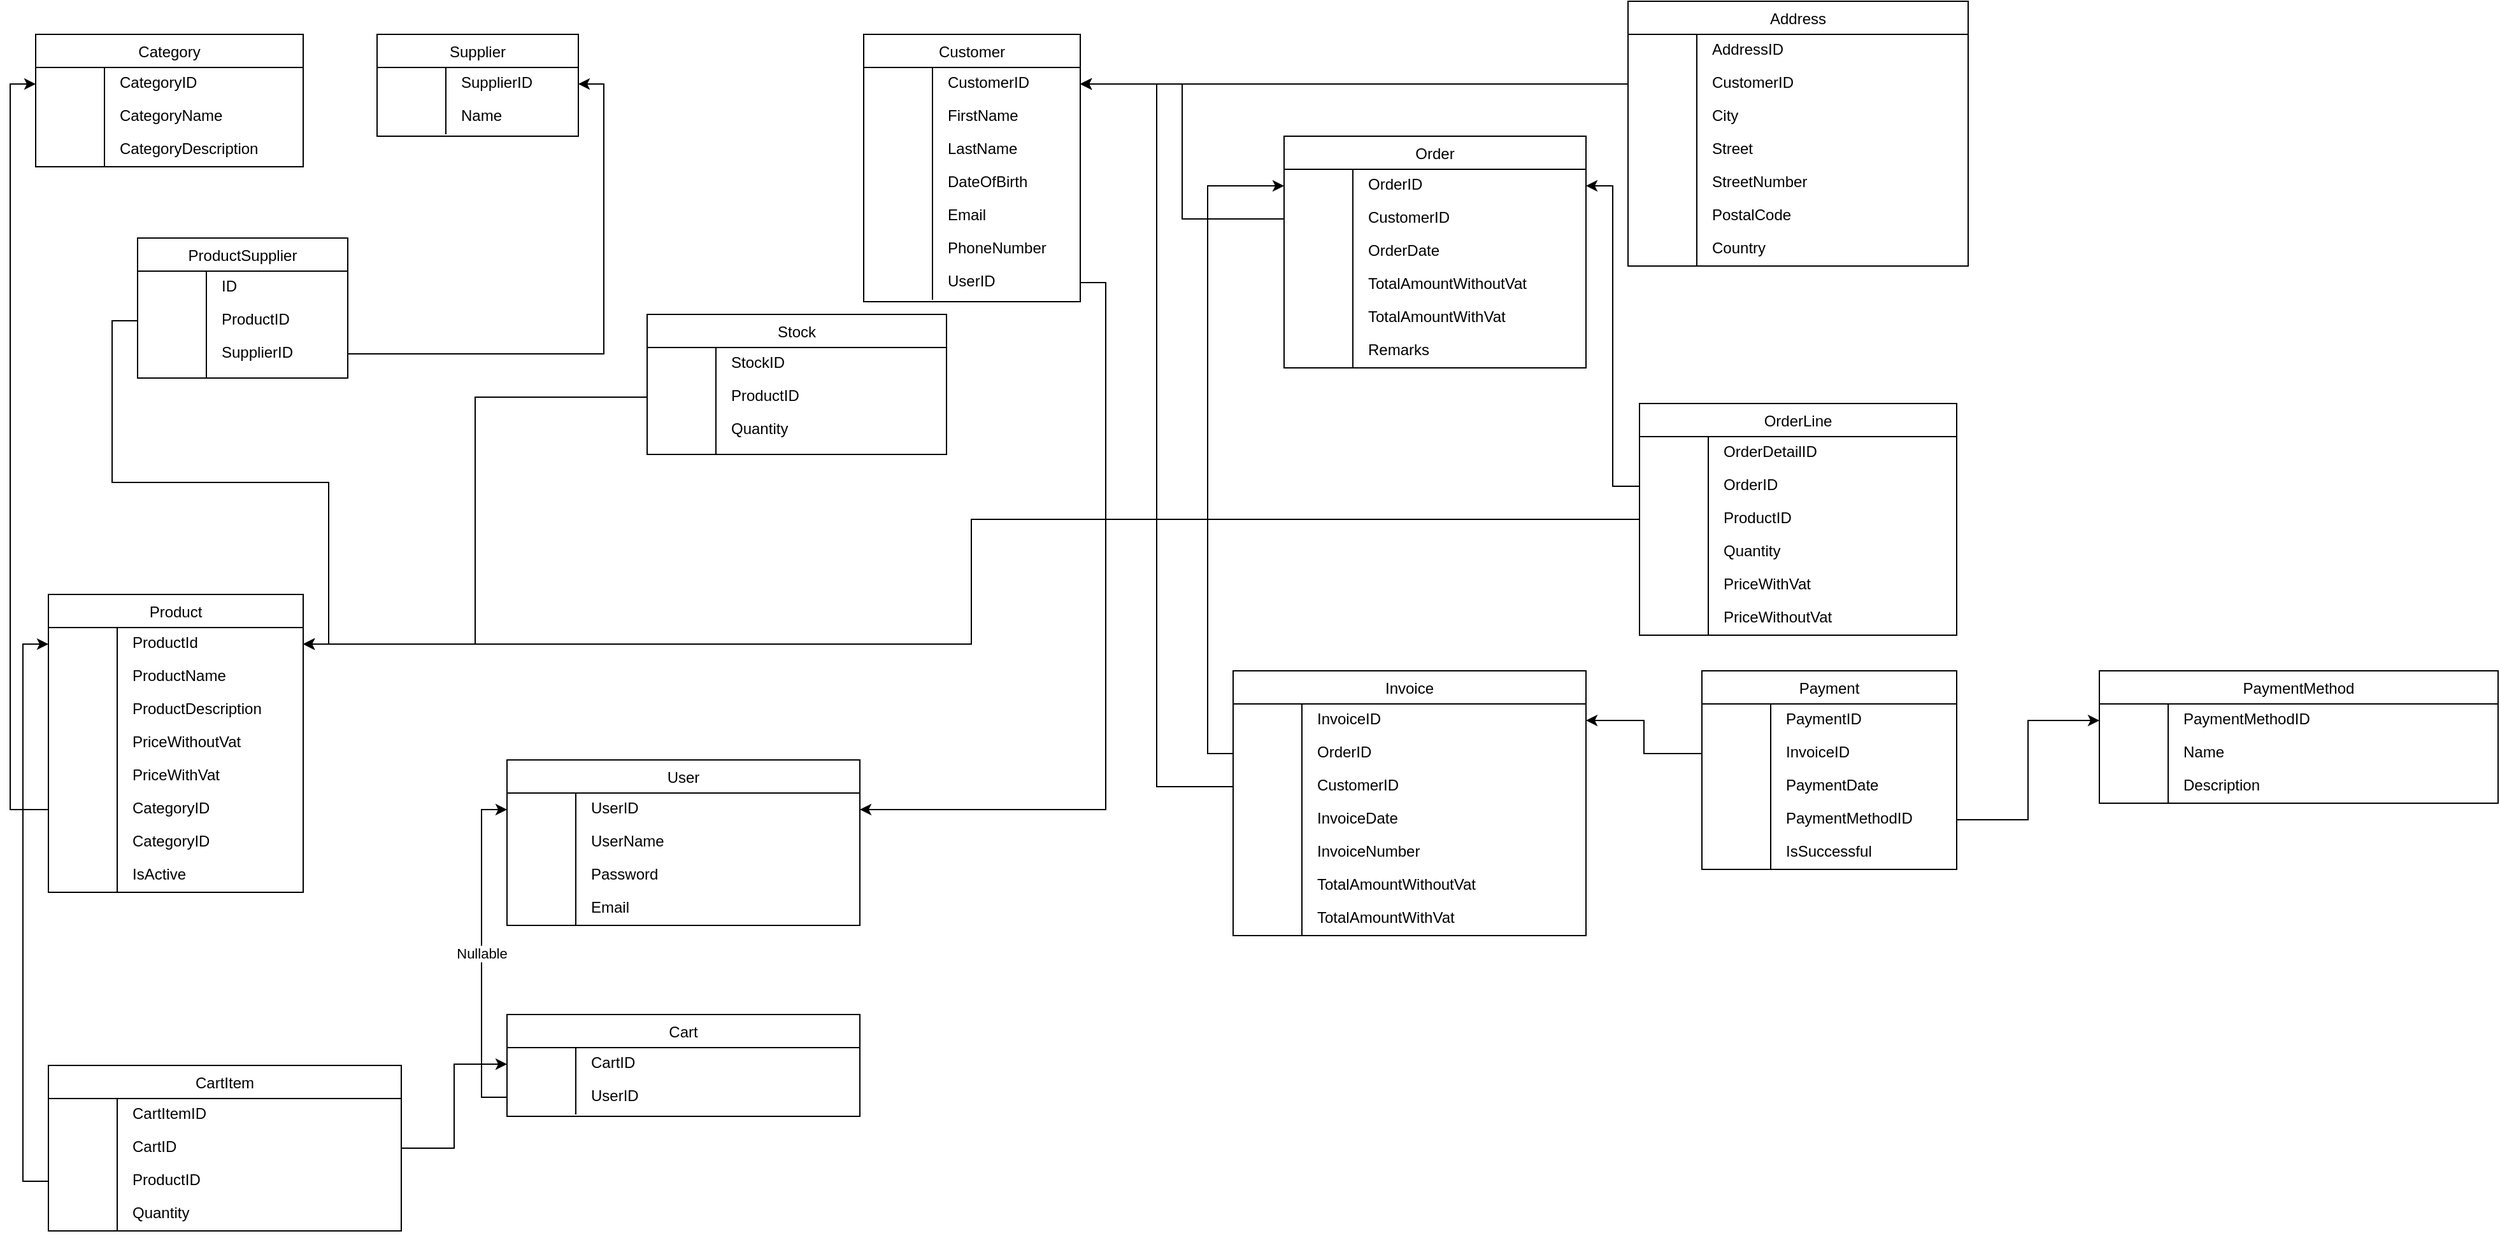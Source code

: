 <mxfile version="24.5.3" type="device">
  <diagram name="Page-1" id="HjYdTfXeriffrB3kcT8X">
    <mxGraphModel dx="1036" dy="606" grid="1" gridSize="10" guides="1" tooltips="1" connect="1" arrows="1" fold="1" page="1" pageScale="1" pageWidth="850" pageHeight="1100" math="0" shadow="0">
      <root>
        <mxCell id="0" />
        <mxCell id="1" parent="0" />
        <mxCell id="gQPZfDrJoblKzw3pPwAj-1" value="Category" style="swimlane;fontStyle=0;childLayout=stackLayout;horizontal=1;startSize=26;fillColor=default;horizontalStack=0;resizeParent=1;resizeLast=0;collapsible=1;marginBottom=0;swimlaneFillColor=default;align=center;" parent="1" vertex="1">
          <mxGeometry x="40" y="40" width="210" height="104" as="geometry" />
        </mxCell>
        <mxCell id="gQPZfDrJoblKzw3pPwAj-2" value="CategoryID" style="shape=partialRectangle;top=0;left=0;right=0;bottom=0;align=left;verticalAlign=top;spacingTop=-2;fillColor=none;spacingLeft=64;spacingRight=4;overflow=hidden;rotatable=0;points=[[0,0.5],[1,0.5]];portConstraint=eastwest;dropTarget=0;" parent="gQPZfDrJoblKzw3pPwAj-1" vertex="1">
          <mxGeometry y="26" width="210" height="26" as="geometry" />
        </mxCell>
        <mxCell id="gQPZfDrJoblKzw3pPwAj-3" value="" style="shape=partialRectangle;top=0;left=0;bottom=0;fillColor=none;align=left;verticalAlign=middle;spacingLeft=4;spacingRight=4;overflow=hidden;rotatable=180;points=[];portConstraint=eastwest;part=1;" parent="gQPZfDrJoblKzw3pPwAj-2" vertex="1" connectable="0">
          <mxGeometry width="54" height="26" as="geometry" />
        </mxCell>
        <mxCell id="gQPZfDrJoblKzw3pPwAj-4" value="CategoryName" style="shape=partialRectangle;top=0;left=0;right=0;bottom=0;align=left;verticalAlign=top;spacingTop=-2;fillColor=none;spacingLeft=64;spacingRight=4;overflow=hidden;rotatable=0;points=[[0,0.5],[1,0.5]];portConstraint=eastwest;dropTarget=0;" parent="gQPZfDrJoblKzw3pPwAj-1" vertex="1">
          <mxGeometry y="52" width="210" height="26" as="geometry" />
        </mxCell>
        <mxCell id="gQPZfDrJoblKzw3pPwAj-5" value="" style="shape=partialRectangle;top=0;left=0;bottom=0;fillColor=none;align=left;verticalAlign=middle;spacingLeft=4;spacingRight=4;overflow=hidden;rotatable=180;points=[];portConstraint=eastwest;part=1;" parent="gQPZfDrJoblKzw3pPwAj-4" vertex="1" connectable="0">
          <mxGeometry width="54" height="26" as="geometry" />
        </mxCell>
        <mxCell id="gQPZfDrJoblKzw3pPwAj-6" value="CategoryDescription" style="shape=partialRectangle;top=0;left=0;right=0;bottom=0;align=left;verticalAlign=top;spacingTop=-2;fillColor=none;spacingLeft=64;spacingRight=4;overflow=hidden;rotatable=0;points=[[0,0.5],[1,0.5]];portConstraint=eastwest;dropTarget=0;" parent="gQPZfDrJoblKzw3pPwAj-1" vertex="1">
          <mxGeometry y="78" width="210" height="26" as="geometry" />
        </mxCell>
        <mxCell id="gQPZfDrJoblKzw3pPwAj-7" value="" style="shape=partialRectangle;top=0;left=0;bottom=0;fillColor=none;align=left;verticalAlign=middle;spacingLeft=4;spacingRight=4;overflow=hidden;rotatable=180;points=[];portConstraint=eastwest;part=1;" parent="gQPZfDrJoblKzw3pPwAj-6" vertex="1" connectable="0">
          <mxGeometry width="54" height="26" as="geometry" />
        </mxCell>
        <mxCell id="gQPZfDrJoblKzw3pPwAj-10" value="Product" style="swimlane;fontStyle=0;childLayout=stackLayout;horizontal=1;startSize=26;fillColor=default;horizontalStack=0;resizeParent=1;resizeLast=0;collapsible=1;marginBottom=0;swimlaneFillColor=default;align=center;" parent="1" vertex="1">
          <mxGeometry x="50" y="480" width="200" height="234" as="geometry" />
        </mxCell>
        <mxCell id="gQPZfDrJoblKzw3pPwAj-11" value="ProductId" style="shape=partialRectangle;top=0;left=0;right=0;bottom=0;align=left;verticalAlign=top;spacingTop=-2;fillColor=none;spacingLeft=64;spacingRight=4;overflow=hidden;rotatable=0;points=[[0,0.5],[1,0.5]];portConstraint=eastwest;dropTarget=0;" parent="gQPZfDrJoblKzw3pPwAj-10" vertex="1">
          <mxGeometry y="26" width="200" height="26" as="geometry" />
        </mxCell>
        <mxCell id="gQPZfDrJoblKzw3pPwAj-12" value="" style="shape=partialRectangle;top=0;left=0;bottom=0;fillColor=none;align=left;verticalAlign=middle;spacingLeft=4;spacingRight=4;overflow=hidden;rotatable=180;points=[];portConstraint=eastwest;part=1;" parent="gQPZfDrJoblKzw3pPwAj-11" vertex="1" connectable="0">
          <mxGeometry width="54" height="26" as="geometry" />
        </mxCell>
        <mxCell id="gQPZfDrJoblKzw3pPwAj-13" value="ProductName" style="shape=partialRectangle;top=0;left=0;right=0;bottom=0;align=left;verticalAlign=top;spacingTop=-2;fillColor=none;spacingLeft=64;spacingRight=4;overflow=hidden;rotatable=0;points=[[0,0.5],[1,0.5]];portConstraint=eastwest;dropTarget=0;" parent="gQPZfDrJoblKzw3pPwAj-10" vertex="1">
          <mxGeometry y="52" width="200" height="26" as="geometry" />
        </mxCell>
        <mxCell id="gQPZfDrJoblKzw3pPwAj-14" value="" style="shape=partialRectangle;top=0;left=0;bottom=0;fillColor=none;align=left;verticalAlign=middle;spacingLeft=4;spacingRight=4;overflow=hidden;rotatable=180;points=[];portConstraint=eastwest;part=1;" parent="gQPZfDrJoblKzw3pPwAj-13" vertex="1" connectable="0">
          <mxGeometry width="54" height="26" as="geometry" />
        </mxCell>
        <mxCell id="gQPZfDrJoblKzw3pPwAj-15" value="ProductDescription" style="shape=partialRectangle;top=0;left=0;right=0;bottom=0;align=left;verticalAlign=top;spacingTop=-2;fillColor=none;spacingLeft=64;spacingRight=4;overflow=hidden;rotatable=0;points=[[0,0.5],[1,0.5]];portConstraint=eastwest;dropTarget=0;" parent="gQPZfDrJoblKzw3pPwAj-10" vertex="1">
          <mxGeometry y="78" width="200" height="26" as="geometry" />
        </mxCell>
        <mxCell id="gQPZfDrJoblKzw3pPwAj-16" value="" style="shape=partialRectangle;top=0;left=0;bottom=0;fillColor=none;align=left;verticalAlign=middle;spacingLeft=4;spacingRight=4;overflow=hidden;rotatable=180;points=[];portConstraint=eastwest;part=1;" parent="gQPZfDrJoblKzw3pPwAj-15" vertex="1" connectable="0">
          <mxGeometry width="54" height="26" as="geometry" />
        </mxCell>
        <mxCell id="gQPZfDrJoblKzw3pPwAj-17" value="PriceWithoutVat" style="shape=partialRectangle;top=0;left=0;right=0;bottom=0;align=left;verticalAlign=top;spacingTop=-2;fillColor=none;spacingLeft=64;spacingRight=4;overflow=hidden;rotatable=0;points=[[0,0.5],[1,0.5]];portConstraint=eastwest;dropTarget=0;" parent="gQPZfDrJoblKzw3pPwAj-10" vertex="1">
          <mxGeometry y="104" width="200" height="26" as="geometry" />
        </mxCell>
        <mxCell id="gQPZfDrJoblKzw3pPwAj-18" value="" style="shape=partialRectangle;top=0;left=0;bottom=0;fillColor=none;align=left;verticalAlign=middle;spacingLeft=4;spacingRight=4;overflow=hidden;rotatable=180;points=[];portConstraint=eastwest;part=1;" parent="gQPZfDrJoblKzw3pPwAj-17" vertex="1" connectable="0">
          <mxGeometry width="54" height="26" as="geometry" />
        </mxCell>
        <mxCell id="gQPZfDrJoblKzw3pPwAj-19" value="PriceWithVat" style="shape=partialRectangle;top=0;left=0;right=0;bottom=0;align=left;verticalAlign=top;spacingTop=-2;fillColor=none;spacingLeft=64;spacingRight=4;overflow=hidden;rotatable=0;points=[[0,0.5],[1,0.5]];portConstraint=eastwest;dropTarget=0;" parent="gQPZfDrJoblKzw3pPwAj-10" vertex="1">
          <mxGeometry y="130" width="200" height="26" as="geometry" />
        </mxCell>
        <mxCell id="gQPZfDrJoblKzw3pPwAj-20" value="" style="shape=partialRectangle;top=0;left=0;bottom=0;fillColor=none;align=left;verticalAlign=middle;spacingLeft=4;spacingRight=4;overflow=hidden;rotatable=180;points=[];portConstraint=eastwest;part=1;" parent="gQPZfDrJoblKzw3pPwAj-19" vertex="1" connectable="0">
          <mxGeometry width="54" height="26" as="geometry" />
        </mxCell>
        <mxCell id="gQPZfDrJoblKzw3pPwAj-141" value="CategoryID" style="shape=partialRectangle;top=0;left=0;right=0;bottom=0;align=left;verticalAlign=top;spacingTop=-2;fillColor=none;spacingLeft=64;spacingRight=4;overflow=hidden;rotatable=0;points=[[0,0.5],[1,0.5]];portConstraint=eastwest;dropTarget=0;" parent="gQPZfDrJoblKzw3pPwAj-10" vertex="1">
          <mxGeometry y="156" width="200" height="26" as="geometry" />
        </mxCell>
        <mxCell id="gQPZfDrJoblKzw3pPwAj-142" value="" style="shape=partialRectangle;top=0;left=0;bottom=0;fillColor=none;align=left;verticalAlign=middle;spacingLeft=4;spacingRight=4;overflow=hidden;rotatable=180;points=[];portConstraint=eastwest;part=1;" parent="gQPZfDrJoblKzw3pPwAj-141" vertex="1" connectable="0">
          <mxGeometry width="54" height="26" as="geometry" />
        </mxCell>
        <mxCell id="gQPZfDrJoblKzw3pPwAj-21" value="CategoryID" style="shape=partialRectangle;top=0;left=0;right=0;bottom=0;align=left;verticalAlign=top;spacingTop=-2;fillColor=none;spacingLeft=64;spacingRight=4;overflow=hidden;rotatable=0;points=[[0,0.5],[1,0.5]];portConstraint=eastwest;dropTarget=0;" parent="gQPZfDrJoblKzw3pPwAj-10" vertex="1">
          <mxGeometry y="182" width="200" height="26" as="geometry" />
        </mxCell>
        <mxCell id="gQPZfDrJoblKzw3pPwAj-22" value="" style="shape=partialRectangle;top=0;left=0;bottom=0;fillColor=none;align=left;verticalAlign=middle;spacingLeft=4;spacingRight=4;overflow=hidden;rotatable=180;points=[];portConstraint=eastwest;part=1;" parent="gQPZfDrJoblKzw3pPwAj-21" vertex="1" connectable="0">
          <mxGeometry width="54" height="26" as="geometry" />
        </mxCell>
        <mxCell id="gQPZfDrJoblKzw3pPwAj-23" value="IsActive" style="shape=partialRectangle;top=0;left=0;right=0;bottom=0;align=left;verticalAlign=top;spacingTop=-2;fillColor=none;spacingLeft=64;spacingRight=4;overflow=hidden;rotatable=0;points=[[0,0.5],[1,0.5]];portConstraint=eastwest;dropTarget=0;" parent="gQPZfDrJoblKzw3pPwAj-10" vertex="1">
          <mxGeometry y="208" width="200" height="26" as="geometry" />
        </mxCell>
        <mxCell id="gQPZfDrJoblKzw3pPwAj-24" value="" style="shape=partialRectangle;top=0;left=0;bottom=0;fillColor=none;align=left;verticalAlign=middle;spacingLeft=4;spacingRight=4;overflow=hidden;rotatable=180;points=[];portConstraint=eastwest;part=1;" parent="gQPZfDrJoblKzw3pPwAj-23" vertex="1" connectable="0">
          <mxGeometry width="54" height="26" as="geometry" />
        </mxCell>
        <mxCell id="gQPZfDrJoblKzw3pPwAj-25" value="Stock" style="swimlane;fontStyle=0;childLayout=stackLayout;horizontal=1;startSize=26;fillColor=default;horizontalStack=0;resizeParent=1;resizeLast=0;collapsible=1;marginBottom=0;swimlaneFillColor=default;align=center;" parent="1" vertex="1">
          <mxGeometry x="520" y="260" width="235" height="110" as="geometry" />
        </mxCell>
        <mxCell id="gQPZfDrJoblKzw3pPwAj-26" value="StockID" style="shape=partialRectangle;top=0;left=0;right=0;bottom=0;align=left;verticalAlign=top;spacingTop=-2;fillColor=none;spacingLeft=64;spacingRight=4;overflow=hidden;rotatable=0;points=[[0,0.5],[1,0.5]];portConstraint=eastwest;dropTarget=0;" parent="gQPZfDrJoblKzw3pPwAj-25" vertex="1">
          <mxGeometry y="26" width="235" height="26" as="geometry" />
        </mxCell>
        <mxCell id="gQPZfDrJoblKzw3pPwAj-27" value="" style="shape=partialRectangle;top=0;left=0;bottom=0;fillColor=none;align=left;verticalAlign=middle;spacingLeft=4;spacingRight=4;overflow=hidden;rotatable=180;points=[];portConstraint=eastwest;part=1;" parent="gQPZfDrJoblKzw3pPwAj-26" vertex="1" connectable="0">
          <mxGeometry width="54" height="26" as="geometry" />
        </mxCell>
        <mxCell id="gQPZfDrJoblKzw3pPwAj-28" value="ProductID" style="shape=partialRectangle;top=0;left=0;right=0;bottom=0;align=left;verticalAlign=top;spacingTop=-2;fillColor=none;spacingLeft=64;spacingRight=4;overflow=hidden;rotatable=0;points=[[0,0.5],[1,0.5]];portConstraint=eastwest;dropTarget=0;" parent="gQPZfDrJoblKzw3pPwAj-25" vertex="1">
          <mxGeometry y="52" width="235" height="26" as="geometry" />
        </mxCell>
        <mxCell id="gQPZfDrJoblKzw3pPwAj-29" value="" style="shape=partialRectangle;top=0;left=0;bottom=0;fillColor=none;align=left;verticalAlign=middle;spacingLeft=4;spacingRight=4;overflow=hidden;rotatable=180;points=[];portConstraint=eastwest;part=1;" parent="gQPZfDrJoblKzw3pPwAj-28" vertex="1" connectable="0">
          <mxGeometry width="54" height="26" as="geometry" />
        </mxCell>
        <mxCell id="gQPZfDrJoblKzw3pPwAj-30" value="Quantity" style="shape=partialRectangle;top=0;left=0;right=0;bottom=0;align=left;verticalAlign=top;spacingTop=-2;fillColor=none;spacingLeft=64;spacingRight=4;overflow=hidden;rotatable=0;points=[[0,0.5],[1,0.5]];portConstraint=eastwest;dropTarget=0;" parent="gQPZfDrJoblKzw3pPwAj-25" vertex="1">
          <mxGeometry y="78" width="235" height="26" as="geometry" />
        </mxCell>
        <mxCell id="gQPZfDrJoblKzw3pPwAj-31" value="" style="shape=partialRectangle;top=0;left=0;bottom=0;fillColor=none;align=left;verticalAlign=middle;spacingLeft=4;spacingRight=4;overflow=hidden;rotatable=180;points=[];portConstraint=eastwest;part=1;" parent="gQPZfDrJoblKzw3pPwAj-30" vertex="1" connectable="0">
          <mxGeometry width="54" height="26" as="geometry" />
        </mxCell>
        <mxCell id="gQPZfDrJoblKzw3pPwAj-32" value="" style="shape=partialRectangle;top=0;left=0;right=0;bottom=0;align=left;verticalAlign=top;spacingTop=-2;fillColor=none;spacingLeft=64;spacingRight=4;overflow=hidden;rotatable=0;points=[[0,0.5],[1,0.5]];portConstraint=eastwest;dropTarget=0;" parent="gQPZfDrJoblKzw3pPwAj-25" vertex="1">
          <mxGeometry y="104" width="235" height="6" as="geometry" />
        </mxCell>
        <mxCell id="gQPZfDrJoblKzw3pPwAj-33" value="" style="shape=partialRectangle;top=0;left=0;bottom=0;fillColor=none;align=left;verticalAlign=middle;spacingLeft=4;spacingRight=4;overflow=hidden;rotatable=180;points=[];portConstraint=eastwest;part=1;" parent="gQPZfDrJoblKzw3pPwAj-32" vertex="1" connectable="0">
          <mxGeometry width="54" height="6" as="geometry" />
        </mxCell>
        <mxCell id="gQPZfDrJoblKzw3pPwAj-34" value="Supplier" style="swimlane;fontStyle=0;childLayout=stackLayout;horizontal=1;startSize=26;fillColor=default;horizontalStack=0;resizeParent=1;resizeLast=0;collapsible=1;marginBottom=0;swimlaneFillColor=default;align=center;" parent="1" vertex="1">
          <mxGeometry x="308" y="40" width="158" height="80" as="geometry" />
        </mxCell>
        <mxCell id="gQPZfDrJoblKzw3pPwAj-35" value="SupplierID" style="shape=partialRectangle;top=0;left=0;right=0;bottom=0;align=left;verticalAlign=top;spacingTop=-2;fillColor=none;spacingLeft=64;spacingRight=4;overflow=hidden;rotatable=0;points=[[0,0.5],[1,0.5]];portConstraint=eastwest;dropTarget=0;" parent="gQPZfDrJoblKzw3pPwAj-34" vertex="1">
          <mxGeometry y="26" width="158" height="26" as="geometry" />
        </mxCell>
        <mxCell id="gQPZfDrJoblKzw3pPwAj-36" value="" style="shape=partialRectangle;top=0;left=0;bottom=0;fillColor=none;align=left;verticalAlign=middle;spacingLeft=4;spacingRight=4;overflow=hidden;rotatable=180;points=[];portConstraint=eastwest;part=1;" parent="gQPZfDrJoblKzw3pPwAj-35" vertex="1" connectable="0">
          <mxGeometry width="54" height="26" as="geometry" />
        </mxCell>
        <mxCell id="gQPZfDrJoblKzw3pPwAj-37" value="Name" style="shape=partialRectangle;top=0;left=0;right=0;bottom=0;align=left;verticalAlign=top;spacingTop=-2;fillColor=none;spacingLeft=64;spacingRight=4;overflow=hidden;rotatable=0;points=[[0,0.5],[1,0.5]];portConstraint=eastwest;dropTarget=0;" parent="gQPZfDrJoblKzw3pPwAj-34" vertex="1">
          <mxGeometry y="52" width="158" height="26" as="geometry" />
        </mxCell>
        <mxCell id="gQPZfDrJoblKzw3pPwAj-38" value="" style="shape=partialRectangle;top=0;left=0;bottom=0;fillColor=none;align=left;verticalAlign=middle;spacingLeft=4;spacingRight=4;overflow=hidden;rotatable=180;points=[];portConstraint=eastwest;part=1;" parent="gQPZfDrJoblKzw3pPwAj-37" vertex="1" connectable="0">
          <mxGeometry width="54" height="26" as="geometry" />
        </mxCell>
        <mxCell id="gQPZfDrJoblKzw3pPwAj-41" value="ProductSupplier" style="swimlane;fontStyle=0;childLayout=stackLayout;horizontal=1;startSize=26;fillColor=default;horizontalStack=0;resizeParent=1;resizeLast=0;collapsible=1;marginBottom=0;swimlaneFillColor=default;align=center;" parent="1" vertex="1">
          <mxGeometry x="120" y="200" width="165" height="110" as="geometry" />
        </mxCell>
        <mxCell id="gQPZfDrJoblKzw3pPwAj-42" value="ID" style="shape=partialRectangle;top=0;left=0;right=0;bottom=0;align=left;verticalAlign=top;spacingTop=-2;fillColor=none;spacingLeft=64;spacingRight=4;overflow=hidden;rotatable=0;points=[[0,0.5],[1,0.5]];portConstraint=eastwest;dropTarget=0;" parent="gQPZfDrJoblKzw3pPwAj-41" vertex="1">
          <mxGeometry y="26" width="165" height="26" as="geometry" />
        </mxCell>
        <mxCell id="gQPZfDrJoblKzw3pPwAj-43" value="" style="shape=partialRectangle;top=0;left=0;bottom=0;fillColor=none;align=left;verticalAlign=middle;spacingLeft=4;spacingRight=4;overflow=hidden;rotatable=180;points=[];portConstraint=eastwest;part=1;" parent="gQPZfDrJoblKzw3pPwAj-42" vertex="1" connectable="0">
          <mxGeometry width="54" height="26" as="geometry" />
        </mxCell>
        <mxCell id="gQPZfDrJoblKzw3pPwAj-44" value="ProductID" style="shape=partialRectangle;top=0;left=0;right=0;bottom=0;align=left;verticalAlign=top;spacingTop=-2;fillColor=none;spacingLeft=64;spacingRight=4;overflow=hidden;rotatable=0;points=[[0,0.5],[1,0.5]];portConstraint=eastwest;dropTarget=0;" parent="gQPZfDrJoblKzw3pPwAj-41" vertex="1">
          <mxGeometry y="52" width="165" height="26" as="geometry" />
        </mxCell>
        <mxCell id="gQPZfDrJoblKzw3pPwAj-45" value="" style="shape=partialRectangle;top=0;left=0;bottom=0;fillColor=none;align=left;verticalAlign=middle;spacingLeft=4;spacingRight=4;overflow=hidden;rotatable=180;points=[];portConstraint=eastwest;part=1;" parent="gQPZfDrJoblKzw3pPwAj-44" vertex="1" connectable="0">
          <mxGeometry width="54" height="26" as="geometry" />
        </mxCell>
        <mxCell id="gQPZfDrJoblKzw3pPwAj-46" value="SupplierID" style="shape=partialRectangle;top=0;left=0;right=0;bottom=0;align=left;verticalAlign=top;spacingTop=-2;fillColor=none;spacingLeft=64;spacingRight=4;overflow=hidden;rotatable=0;points=[[0,0.5],[1,0.5]];portConstraint=eastwest;dropTarget=0;" parent="gQPZfDrJoblKzw3pPwAj-41" vertex="1">
          <mxGeometry y="78" width="165" height="26" as="geometry" />
        </mxCell>
        <mxCell id="gQPZfDrJoblKzw3pPwAj-47" value="" style="shape=partialRectangle;top=0;left=0;bottom=0;fillColor=none;align=left;verticalAlign=middle;spacingLeft=4;spacingRight=4;overflow=hidden;rotatable=180;points=[];portConstraint=eastwest;part=1;" parent="gQPZfDrJoblKzw3pPwAj-46" vertex="1" connectable="0">
          <mxGeometry width="54" height="26" as="geometry" />
        </mxCell>
        <mxCell id="gQPZfDrJoblKzw3pPwAj-48" value="" style="shape=partialRectangle;top=0;left=0;right=0;bottom=0;align=left;verticalAlign=top;spacingTop=-2;fillColor=none;spacingLeft=64;spacingRight=4;overflow=hidden;rotatable=0;points=[[0,0.5],[1,0.5]];portConstraint=eastwest;dropTarget=0;" parent="gQPZfDrJoblKzw3pPwAj-41" vertex="1">
          <mxGeometry y="104" width="165" height="6" as="geometry" />
        </mxCell>
        <mxCell id="gQPZfDrJoblKzw3pPwAj-49" value="" style="shape=partialRectangle;top=0;left=0;bottom=0;fillColor=none;align=left;verticalAlign=middle;spacingLeft=4;spacingRight=4;overflow=hidden;rotatable=180;points=[];portConstraint=eastwest;part=1;" parent="gQPZfDrJoblKzw3pPwAj-48" vertex="1" connectable="0">
          <mxGeometry width="54" height="6" as="geometry" />
        </mxCell>
        <mxCell id="gQPZfDrJoblKzw3pPwAj-50" value="Customer" style="swimlane;fontStyle=0;childLayout=stackLayout;horizontal=1;startSize=26;fillColor=default;horizontalStack=0;resizeParent=1;resizeLast=0;collapsible=1;marginBottom=0;swimlaneFillColor=default;align=center;" parent="1" vertex="1">
          <mxGeometry x="690" y="40" width="170" height="210" as="geometry" />
        </mxCell>
        <mxCell id="gQPZfDrJoblKzw3pPwAj-51" value="CustomerID" style="shape=partialRectangle;top=0;left=0;right=0;bottom=0;align=left;verticalAlign=top;spacingTop=-2;fillColor=none;spacingLeft=64;spacingRight=4;overflow=hidden;rotatable=0;points=[[0,0.5],[1,0.5]];portConstraint=eastwest;dropTarget=0;" parent="gQPZfDrJoblKzw3pPwAj-50" vertex="1">
          <mxGeometry y="26" width="170" height="26" as="geometry" />
        </mxCell>
        <mxCell id="gQPZfDrJoblKzw3pPwAj-52" value="" style="shape=partialRectangle;top=0;left=0;bottom=0;fillColor=none;align=left;verticalAlign=middle;spacingLeft=4;spacingRight=4;overflow=hidden;rotatable=180;points=[];portConstraint=eastwest;part=1;" parent="gQPZfDrJoblKzw3pPwAj-51" vertex="1" connectable="0">
          <mxGeometry width="54" height="26" as="geometry" />
        </mxCell>
        <mxCell id="gQPZfDrJoblKzw3pPwAj-53" value="FirstName" style="shape=partialRectangle;top=0;left=0;right=0;bottom=0;align=left;verticalAlign=top;spacingTop=-2;fillColor=none;spacingLeft=64;spacingRight=4;overflow=hidden;rotatable=0;points=[[0,0.5],[1,0.5]];portConstraint=eastwest;dropTarget=0;" parent="gQPZfDrJoblKzw3pPwAj-50" vertex="1">
          <mxGeometry y="52" width="170" height="26" as="geometry" />
        </mxCell>
        <mxCell id="gQPZfDrJoblKzw3pPwAj-54" value="" style="shape=partialRectangle;top=0;left=0;bottom=0;fillColor=none;align=left;verticalAlign=middle;spacingLeft=4;spacingRight=4;overflow=hidden;rotatable=180;points=[];portConstraint=eastwest;part=1;" parent="gQPZfDrJoblKzw3pPwAj-53" vertex="1" connectable="0">
          <mxGeometry width="54" height="26" as="geometry" />
        </mxCell>
        <mxCell id="gQPZfDrJoblKzw3pPwAj-55" value="LastName" style="shape=partialRectangle;top=0;left=0;right=0;bottom=0;align=left;verticalAlign=top;spacingTop=-2;fillColor=none;spacingLeft=64;spacingRight=4;overflow=hidden;rotatable=0;points=[[0,0.5],[1,0.5]];portConstraint=eastwest;dropTarget=0;" parent="gQPZfDrJoblKzw3pPwAj-50" vertex="1">
          <mxGeometry y="78" width="170" height="26" as="geometry" />
        </mxCell>
        <mxCell id="gQPZfDrJoblKzw3pPwAj-56" value="" style="shape=partialRectangle;top=0;left=0;bottom=0;fillColor=none;align=left;verticalAlign=middle;spacingLeft=4;spacingRight=4;overflow=hidden;rotatable=180;points=[];portConstraint=eastwest;part=1;" parent="gQPZfDrJoblKzw3pPwAj-55" vertex="1" connectable="0">
          <mxGeometry width="54" height="26" as="geometry" />
        </mxCell>
        <mxCell id="gQPZfDrJoblKzw3pPwAj-57" value="DateOfBirth" style="shape=partialRectangle;top=0;left=0;right=0;bottom=0;align=left;verticalAlign=top;spacingTop=-2;fillColor=none;spacingLeft=64;spacingRight=4;overflow=hidden;rotatable=0;points=[[0,0.5],[1,0.5]];portConstraint=eastwest;dropTarget=0;" parent="gQPZfDrJoblKzw3pPwAj-50" vertex="1">
          <mxGeometry y="104" width="170" height="26" as="geometry" />
        </mxCell>
        <mxCell id="gQPZfDrJoblKzw3pPwAj-58" value="" style="shape=partialRectangle;top=0;left=0;bottom=0;fillColor=none;align=left;verticalAlign=middle;spacingLeft=4;spacingRight=4;overflow=hidden;rotatable=180;points=[];portConstraint=eastwest;part=1;" parent="gQPZfDrJoblKzw3pPwAj-57" vertex="1" connectable="0">
          <mxGeometry width="54" height="26" as="geometry" />
        </mxCell>
        <mxCell id="gQPZfDrJoblKzw3pPwAj-59" value="Email" style="shape=partialRectangle;top=0;left=0;right=0;bottom=0;align=left;verticalAlign=top;spacingTop=-2;fillColor=none;spacingLeft=64;spacingRight=4;overflow=hidden;rotatable=0;points=[[0,0.5],[1,0.5]];portConstraint=eastwest;dropTarget=0;" parent="gQPZfDrJoblKzw3pPwAj-50" vertex="1">
          <mxGeometry y="130" width="170" height="26" as="geometry" />
        </mxCell>
        <mxCell id="gQPZfDrJoblKzw3pPwAj-60" value="" style="shape=partialRectangle;top=0;left=0;bottom=0;fillColor=none;align=left;verticalAlign=middle;spacingLeft=4;spacingRight=4;overflow=hidden;rotatable=180;points=[];portConstraint=eastwest;part=1;" parent="gQPZfDrJoblKzw3pPwAj-59" vertex="1" connectable="0">
          <mxGeometry width="54" height="26" as="geometry" />
        </mxCell>
        <mxCell id="gQPZfDrJoblKzw3pPwAj-61" value="PhoneNumber" style="shape=partialRectangle;top=0;left=0;right=0;bottom=0;align=left;verticalAlign=top;spacingTop=-2;fillColor=none;spacingLeft=64;spacingRight=4;overflow=hidden;rotatable=0;points=[[0,0.5],[1,0.5]];portConstraint=eastwest;dropTarget=0;" parent="gQPZfDrJoblKzw3pPwAj-50" vertex="1">
          <mxGeometry y="156" width="170" height="26" as="geometry" />
        </mxCell>
        <mxCell id="gQPZfDrJoblKzw3pPwAj-62" value="" style="shape=partialRectangle;top=0;left=0;bottom=0;fillColor=none;align=left;verticalAlign=middle;spacingLeft=4;spacingRight=4;overflow=hidden;rotatable=180;points=[];portConstraint=eastwest;part=1;" parent="gQPZfDrJoblKzw3pPwAj-61" vertex="1" connectable="0">
          <mxGeometry width="54" height="26" as="geometry" />
        </mxCell>
        <mxCell id="wJLkhzkCevjDV7bP5heJ-18" value="UserID" style="shape=partialRectangle;top=0;left=0;right=0;bottom=0;align=left;verticalAlign=top;spacingTop=-2;fillColor=none;spacingLeft=64;spacingRight=4;overflow=hidden;rotatable=0;points=[[0,0.5],[1,0.5]];portConstraint=eastwest;dropTarget=0;" vertex="1" parent="gQPZfDrJoblKzw3pPwAj-50">
          <mxGeometry y="182" width="170" height="26" as="geometry" />
        </mxCell>
        <mxCell id="wJLkhzkCevjDV7bP5heJ-19" value="" style="shape=partialRectangle;top=0;left=0;bottom=0;fillColor=none;align=left;verticalAlign=middle;spacingLeft=4;spacingRight=4;overflow=hidden;rotatable=180;points=[];portConstraint=eastwest;part=1;" vertex="1" connectable="0" parent="wJLkhzkCevjDV7bP5heJ-18">
          <mxGeometry width="54" height="26" as="geometry" />
        </mxCell>
        <mxCell id="gQPZfDrJoblKzw3pPwAj-63" value="Address" style="swimlane;fontStyle=0;childLayout=stackLayout;horizontal=1;startSize=26;fillColor=default;horizontalStack=0;resizeParent=1;resizeLast=0;collapsible=1;marginBottom=0;swimlaneFillColor=default;align=center;" parent="1" vertex="1">
          <mxGeometry x="1290" y="14" width="267" height="208" as="geometry" />
        </mxCell>
        <mxCell id="gQPZfDrJoblKzw3pPwAj-64" value="AddressID" style="shape=partialRectangle;top=0;left=0;right=0;bottom=0;align=left;verticalAlign=top;spacingTop=-2;fillColor=none;spacingLeft=64;spacingRight=4;overflow=hidden;rotatable=0;points=[[0,0.5],[1,0.5]];portConstraint=eastwest;dropTarget=0;" parent="gQPZfDrJoblKzw3pPwAj-63" vertex="1">
          <mxGeometry y="26" width="267" height="26" as="geometry" />
        </mxCell>
        <mxCell id="gQPZfDrJoblKzw3pPwAj-65" value="" style="shape=partialRectangle;top=0;left=0;bottom=0;fillColor=none;align=left;verticalAlign=middle;spacingLeft=4;spacingRight=4;overflow=hidden;rotatable=180;points=[];portConstraint=eastwest;part=1;" parent="gQPZfDrJoblKzw3pPwAj-64" vertex="1" connectable="0">
          <mxGeometry width="54" height="26" as="geometry" />
        </mxCell>
        <mxCell id="gQPZfDrJoblKzw3pPwAj-66" value="CustomerID" style="shape=partialRectangle;top=0;left=0;right=0;bottom=0;align=left;verticalAlign=top;spacingTop=-2;fillColor=none;spacingLeft=64;spacingRight=4;overflow=hidden;rotatable=0;points=[[0,0.5],[1,0.5]];portConstraint=eastwest;dropTarget=0;" parent="gQPZfDrJoblKzw3pPwAj-63" vertex="1">
          <mxGeometry y="52" width="267" height="26" as="geometry" />
        </mxCell>
        <mxCell id="gQPZfDrJoblKzw3pPwAj-67" value="" style="shape=partialRectangle;top=0;left=0;bottom=0;fillColor=none;align=left;verticalAlign=middle;spacingLeft=4;spacingRight=4;overflow=hidden;rotatable=180;points=[];portConstraint=eastwest;part=1;" parent="gQPZfDrJoblKzw3pPwAj-66" vertex="1" connectable="0">
          <mxGeometry width="54" height="26" as="geometry" />
        </mxCell>
        <mxCell id="gQPZfDrJoblKzw3pPwAj-68" value="City" style="shape=partialRectangle;top=0;left=0;right=0;bottom=0;align=left;verticalAlign=top;spacingTop=-2;fillColor=none;spacingLeft=64;spacingRight=4;overflow=hidden;rotatable=0;points=[[0,0.5],[1,0.5]];portConstraint=eastwest;dropTarget=0;" parent="gQPZfDrJoblKzw3pPwAj-63" vertex="1">
          <mxGeometry y="78" width="267" height="26" as="geometry" />
        </mxCell>
        <mxCell id="gQPZfDrJoblKzw3pPwAj-69" value="" style="shape=partialRectangle;top=0;left=0;bottom=0;fillColor=none;align=left;verticalAlign=middle;spacingLeft=4;spacingRight=4;overflow=hidden;rotatable=180;points=[];portConstraint=eastwest;part=1;" parent="gQPZfDrJoblKzw3pPwAj-68" vertex="1" connectable="0">
          <mxGeometry width="54" height="26" as="geometry" />
        </mxCell>
        <mxCell id="gQPZfDrJoblKzw3pPwAj-70" value="Street" style="shape=partialRectangle;top=0;left=0;right=0;bottom=0;align=left;verticalAlign=top;spacingTop=-2;fillColor=none;spacingLeft=64;spacingRight=4;overflow=hidden;rotatable=0;points=[[0,0.5],[1,0.5]];portConstraint=eastwest;dropTarget=0;" parent="gQPZfDrJoblKzw3pPwAj-63" vertex="1">
          <mxGeometry y="104" width="267" height="26" as="geometry" />
        </mxCell>
        <mxCell id="gQPZfDrJoblKzw3pPwAj-71" value="" style="shape=partialRectangle;top=0;left=0;bottom=0;fillColor=none;align=left;verticalAlign=middle;spacingLeft=4;spacingRight=4;overflow=hidden;rotatable=180;points=[];portConstraint=eastwest;part=1;" parent="gQPZfDrJoblKzw3pPwAj-70" vertex="1" connectable="0">
          <mxGeometry width="54" height="26" as="geometry" />
        </mxCell>
        <mxCell id="gQPZfDrJoblKzw3pPwAj-72" value="StreetNumber" style="shape=partialRectangle;top=0;left=0;right=0;bottom=0;align=left;verticalAlign=top;spacingTop=-2;fillColor=none;spacingLeft=64;spacingRight=4;overflow=hidden;rotatable=0;points=[[0,0.5],[1,0.5]];portConstraint=eastwest;dropTarget=0;" parent="gQPZfDrJoblKzw3pPwAj-63" vertex="1">
          <mxGeometry y="130" width="267" height="26" as="geometry" />
        </mxCell>
        <mxCell id="gQPZfDrJoblKzw3pPwAj-73" value="" style="shape=partialRectangle;top=0;left=0;bottom=0;fillColor=none;align=left;verticalAlign=middle;spacingLeft=4;spacingRight=4;overflow=hidden;rotatable=180;points=[];portConstraint=eastwest;part=1;" parent="gQPZfDrJoblKzw3pPwAj-72" vertex="1" connectable="0">
          <mxGeometry width="54" height="26" as="geometry" />
        </mxCell>
        <mxCell id="gQPZfDrJoblKzw3pPwAj-74" value="PostalCode" style="shape=partialRectangle;top=0;left=0;right=0;bottom=0;align=left;verticalAlign=top;spacingTop=-2;fillColor=none;spacingLeft=64;spacingRight=4;overflow=hidden;rotatable=0;points=[[0,0.5],[1,0.5]];portConstraint=eastwest;dropTarget=0;" parent="gQPZfDrJoblKzw3pPwAj-63" vertex="1">
          <mxGeometry y="156" width="267" height="26" as="geometry" />
        </mxCell>
        <mxCell id="gQPZfDrJoblKzw3pPwAj-75" value="" style="shape=partialRectangle;top=0;left=0;bottom=0;fillColor=none;align=left;verticalAlign=middle;spacingLeft=4;spacingRight=4;overflow=hidden;rotatable=180;points=[];portConstraint=eastwest;part=1;" parent="gQPZfDrJoblKzw3pPwAj-74" vertex="1" connectable="0">
          <mxGeometry width="54" height="26" as="geometry" />
        </mxCell>
        <mxCell id="gQPZfDrJoblKzw3pPwAj-76" value="Country" style="shape=partialRectangle;top=0;left=0;right=0;bottom=0;align=left;verticalAlign=top;spacingTop=-2;fillColor=none;spacingLeft=64;spacingRight=4;overflow=hidden;rotatable=0;points=[[0,0.5],[1,0.5]];portConstraint=eastwest;dropTarget=0;" parent="gQPZfDrJoblKzw3pPwAj-63" vertex="1">
          <mxGeometry y="182" width="267" height="26" as="geometry" />
        </mxCell>
        <mxCell id="gQPZfDrJoblKzw3pPwAj-77" value="" style="shape=partialRectangle;top=0;left=0;bottom=0;fillColor=none;align=left;verticalAlign=middle;spacingLeft=4;spacingRight=4;overflow=hidden;rotatable=180;points=[];portConstraint=eastwest;part=1;" parent="gQPZfDrJoblKzw3pPwAj-76" vertex="1" connectable="0">
          <mxGeometry width="54" height="26" as="geometry" />
        </mxCell>
        <mxCell id="gQPZfDrJoblKzw3pPwAj-78" value="Order" style="swimlane;fontStyle=0;childLayout=stackLayout;horizontal=1;startSize=26;fillColor=default;horizontalStack=0;resizeParent=1;resizeLast=0;collapsible=1;marginBottom=0;swimlaneFillColor=default;align=center;" parent="1" vertex="1">
          <mxGeometry x="1020" y="120" width="237" height="182" as="geometry" />
        </mxCell>
        <mxCell id="gQPZfDrJoblKzw3pPwAj-79" value="OrderID" style="shape=partialRectangle;top=0;left=0;right=0;bottom=0;align=left;verticalAlign=top;spacingTop=-2;fillColor=none;spacingLeft=64;spacingRight=4;overflow=hidden;rotatable=0;points=[[0,0.5],[1,0.5]];portConstraint=eastwest;dropTarget=0;" parent="gQPZfDrJoblKzw3pPwAj-78" vertex="1">
          <mxGeometry y="26" width="237" height="26" as="geometry" />
        </mxCell>
        <mxCell id="gQPZfDrJoblKzw3pPwAj-80" value="" style="shape=partialRectangle;top=0;left=0;bottom=0;fillColor=none;align=left;verticalAlign=middle;spacingLeft=4;spacingRight=4;overflow=hidden;rotatable=180;points=[];portConstraint=eastwest;part=1;" parent="gQPZfDrJoblKzw3pPwAj-79" vertex="1" connectable="0">
          <mxGeometry width="54" height="26" as="geometry" />
        </mxCell>
        <mxCell id="gQPZfDrJoblKzw3pPwAj-81" value="CustomerID" style="shape=partialRectangle;top=0;left=0;right=0;bottom=0;align=left;verticalAlign=top;spacingTop=-2;fillColor=none;spacingLeft=64;spacingRight=4;overflow=hidden;rotatable=0;points=[[0,0.5],[1,0.5]];portConstraint=eastwest;dropTarget=0;" parent="gQPZfDrJoblKzw3pPwAj-78" vertex="1">
          <mxGeometry y="52" width="237" height="26" as="geometry" />
        </mxCell>
        <mxCell id="gQPZfDrJoblKzw3pPwAj-82" value="" style="shape=partialRectangle;top=0;left=0;bottom=0;fillColor=none;align=left;verticalAlign=middle;spacingLeft=4;spacingRight=4;overflow=hidden;rotatable=180;points=[];portConstraint=eastwest;part=1;" parent="gQPZfDrJoblKzw3pPwAj-81" vertex="1" connectable="0">
          <mxGeometry width="54" height="26" as="geometry" />
        </mxCell>
        <mxCell id="gQPZfDrJoblKzw3pPwAj-83" value="OrderDate" style="shape=partialRectangle;top=0;left=0;right=0;bottom=0;align=left;verticalAlign=top;spacingTop=-2;fillColor=none;spacingLeft=64;spacingRight=4;overflow=hidden;rotatable=0;points=[[0,0.5],[1,0.5]];portConstraint=eastwest;dropTarget=0;" parent="gQPZfDrJoblKzw3pPwAj-78" vertex="1">
          <mxGeometry y="78" width="237" height="26" as="geometry" />
        </mxCell>
        <mxCell id="gQPZfDrJoblKzw3pPwAj-84" value="" style="shape=partialRectangle;top=0;left=0;bottom=0;fillColor=none;align=left;verticalAlign=middle;spacingLeft=4;spacingRight=4;overflow=hidden;rotatable=180;points=[];portConstraint=eastwest;part=1;" parent="gQPZfDrJoblKzw3pPwAj-83" vertex="1" connectable="0">
          <mxGeometry width="54" height="26" as="geometry" />
        </mxCell>
        <mxCell id="gQPZfDrJoblKzw3pPwAj-85" value="TotalAmountWithoutVat" style="shape=partialRectangle;top=0;left=0;right=0;bottom=0;align=left;verticalAlign=top;spacingTop=-2;fillColor=none;spacingLeft=64;spacingRight=4;overflow=hidden;rotatable=0;points=[[0,0.5],[1,0.5]];portConstraint=eastwest;dropTarget=0;" parent="gQPZfDrJoblKzw3pPwAj-78" vertex="1">
          <mxGeometry y="104" width="237" height="26" as="geometry" />
        </mxCell>
        <mxCell id="gQPZfDrJoblKzw3pPwAj-86" value="" style="shape=partialRectangle;top=0;left=0;bottom=0;fillColor=none;align=left;verticalAlign=middle;spacingLeft=4;spacingRight=4;overflow=hidden;rotatable=180;points=[];portConstraint=eastwest;part=1;" parent="gQPZfDrJoblKzw3pPwAj-85" vertex="1" connectable="0">
          <mxGeometry width="54" height="26" as="geometry" />
        </mxCell>
        <mxCell id="gQPZfDrJoblKzw3pPwAj-87" value="TotalAmountWithVat" style="shape=partialRectangle;top=0;left=0;right=0;bottom=0;align=left;verticalAlign=top;spacingTop=-2;fillColor=none;spacingLeft=64;spacingRight=4;overflow=hidden;rotatable=0;points=[[0,0.5],[1,0.5]];portConstraint=eastwest;dropTarget=0;" parent="gQPZfDrJoblKzw3pPwAj-78" vertex="1">
          <mxGeometry y="130" width="237" height="26" as="geometry" />
        </mxCell>
        <mxCell id="gQPZfDrJoblKzw3pPwAj-88" value="" style="shape=partialRectangle;top=0;left=0;bottom=0;fillColor=none;align=left;verticalAlign=middle;spacingLeft=4;spacingRight=4;overflow=hidden;rotatable=180;points=[];portConstraint=eastwest;part=1;" parent="gQPZfDrJoblKzw3pPwAj-87" vertex="1" connectable="0">
          <mxGeometry width="54" height="26" as="geometry" />
        </mxCell>
        <mxCell id="gQPZfDrJoblKzw3pPwAj-89" value="Remarks" style="shape=partialRectangle;top=0;left=0;right=0;bottom=0;align=left;verticalAlign=top;spacingTop=-2;fillColor=none;spacingLeft=64;spacingRight=4;overflow=hidden;rotatable=0;points=[[0,0.5],[1,0.5]];portConstraint=eastwest;dropTarget=0;" parent="gQPZfDrJoblKzw3pPwAj-78" vertex="1">
          <mxGeometry y="156" width="237" height="26" as="geometry" />
        </mxCell>
        <mxCell id="gQPZfDrJoblKzw3pPwAj-90" value="" style="shape=partialRectangle;top=0;left=0;bottom=0;fillColor=none;align=left;verticalAlign=middle;spacingLeft=4;spacingRight=4;overflow=hidden;rotatable=180;points=[];portConstraint=eastwest;part=1;" parent="gQPZfDrJoblKzw3pPwAj-89" vertex="1" connectable="0">
          <mxGeometry width="54" height="26" as="geometry" />
        </mxCell>
        <mxCell id="gQPZfDrJoblKzw3pPwAj-91" value="OrderLine" style="swimlane;fontStyle=0;childLayout=stackLayout;horizontal=1;startSize=26;fillColor=default;horizontalStack=0;resizeParent=1;resizeLast=0;collapsible=1;marginBottom=0;swimlaneFillColor=default;align=center;" parent="1" vertex="1">
          <mxGeometry x="1299" y="330" width="249" height="182" as="geometry" />
        </mxCell>
        <mxCell id="gQPZfDrJoblKzw3pPwAj-92" value="OrderDetailID" style="shape=partialRectangle;top=0;left=0;right=0;bottom=0;align=left;verticalAlign=top;spacingTop=-2;fillColor=none;spacingLeft=64;spacingRight=4;overflow=hidden;rotatable=0;points=[[0,0.5],[1,0.5]];portConstraint=eastwest;dropTarget=0;" parent="gQPZfDrJoblKzw3pPwAj-91" vertex="1">
          <mxGeometry y="26" width="249" height="26" as="geometry" />
        </mxCell>
        <mxCell id="gQPZfDrJoblKzw3pPwAj-93" value="" style="shape=partialRectangle;top=0;left=0;bottom=0;fillColor=none;align=left;verticalAlign=middle;spacingLeft=4;spacingRight=4;overflow=hidden;rotatable=180;points=[];portConstraint=eastwest;part=1;" parent="gQPZfDrJoblKzw3pPwAj-92" vertex="1" connectable="0">
          <mxGeometry width="54" height="26" as="geometry" />
        </mxCell>
        <mxCell id="gQPZfDrJoblKzw3pPwAj-94" value="OrderID" style="shape=partialRectangle;top=0;left=0;right=0;bottom=0;align=left;verticalAlign=top;spacingTop=-2;fillColor=none;spacingLeft=64;spacingRight=4;overflow=hidden;rotatable=0;points=[[0,0.5],[1,0.5]];portConstraint=eastwest;dropTarget=0;" parent="gQPZfDrJoblKzw3pPwAj-91" vertex="1">
          <mxGeometry y="52" width="249" height="26" as="geometry" />
        </mxCell>
        <mxCell id="gQPZfDrJoblKzw3pPwAj-95" value="" style="shape=partialRectangle;top=0;left=0;bottom=0;fillColor=none;align=left;verticalAlign=middle;spacingLeft=4;spacingRight=4;overflow=hidden;rotatable=180;points=[];portConstraint=eastwest;part=1;" parent="gQPZfDrJoblKzw3pPwAj-94" vertex="1" connectable="0">
          <mxGeometry width="54" height="26" as="geometry" />
        </mxCell>
        <mxCell id="gQPZfDrJoblKzw3pPwAj-96" value="ProductID" style="shape=partialRectangle;top=0;left=0;right=0;bottom=0;align=left;verticalAlign=top;spacingTop=-2;fillColor=none;spacingLeft=64;spacingRight=4;overflow=hidden;rotatable=0;points=[[0,0.5],[1,0.5]];portConstraint=eastwest;dropTarget=0;" parent="gQPZfDrJoblKzw3pPwAj-91" vertex="1">
          <mxGeometry y="78" width="249" height="26" as="geometry" />
        </mxCell>
        <mxCell id="gQPZfDrJoblKzw3pPwAj-97" value="" style="shape=partialRectangle;top=0;left=0;bottom=0;fillColor=none;align=left;verticalAlign=middle;spacingLeft=4;spacingRight=4;overflow=hidden;rotatable=180;points=[];portConstraint=eastwest;part=1;" parent="gQPZfDrJoblKzw3pPwAj-96" vertex="1" connectable="0">
          <mxGeometry width="54" height="26" as="geometry" />
        </mxCell>
        <mxCell id="gQPZfDrJoblKzw3pPwAj-98" value="Quantity" style="shape=partialRectangle;top=0;left=0;right=0;bottom=0;align=left;verticalAlign=top;spacingTop=-2;fillColor=none;spacingLeft=64;spacingRight=4;overflow=hidden;rotatable=0;points=[[0,0.5],[1,0.5]];portConstraint=eastwest;dropTarget=0;" parent="gQPZfDrJoblKzw3pPwAj-91" vertex="1">
          <mxGeometry y="104" width="249" height="26" as="geometry" />
        </mxCell>
        <mxCell id="gQPZfDrJoblKzw3pPwAj-99" value="" style="shape=partialRectangle;top=0;left=0;bottom=0;fillColor=none;align=left;verticalAlign=middle;spacingLeft=4;spacingRight=4;overflow=hidden;rotatable=180;points=[];portConstraint=eastwest;part=1;" parent="gQPZfDrJoblKzw3pPwAj-98" vertex="1" connectable="0">
          <mxGeometry width="54" height="26" as="geometry" />
        </mxCell>
        <mxCell id="gQPZfDrJoblKzw3pPwAj-100" value="PriceWithVat" style="shape=partialRectangle;top=0;left=0;right=0;bottom=0;align=left;verticalAlign=top;spacingTop=-2;fillColor=none;spacingLeft=64;spacingRight=4;overflow=hidden;rotatable=0;points=[[0,0.5],[1,0.5]];portConstraint=eastwest;dropTarget=0;" parent="gQPZfDrJoblKzw3pPwAj-91" vertex="1">
          <mxGeometry y="130" width="249" height="26" as="geometry" />
        </mxCell>
        <mxCell id="gQPZfDrJoblKzw3pPwAj-101" value="" style="shape=partialRectangle;top=0;left=0;bottom=0;fillColor=none;align=left;verticalAlign=middle;spacingLeft=4;spacingRight=4;overflow=hidden;rotatable=180;points=[];portConstraint=eastwest;part=1;" parent="gQPZfDrJoblKzw3pPwAj-100" vertex="1" connectable="0">
          <mxGeometry width="54" height="26" as="geometry" />
        </mxCell>
        <mxCell id="gQPZfDrJoblKzw3pPwAj-102" value="PriceWithoutVat" style="shape=partialRectangle;top=0;left=0;right=0;bottom=0;align=left;verticalAlign=top;spacingTop=-2;fillColor=none;spacingLeft=64;spacingRight=4;overflow=hidden;rotatable=0;points=[[0,0.5],[1,0.5]];portConstraint=eastwest;dropTarget=0;" parent="gQPZfDrJoblKzw3pPwAj-91" vertex="1">
          <mxGeometry y="156" width="249" height="26" as="geometry" />
        </mxCell>
        <mxCell id="gQPZfDrJoblKzw3pPwAj-103" value="" style="shape=partialRectangle;top=0;left=0;bottom=0;fillColor=none;align=left;verticalAlign=middle;spacingLeft=4;spacingRight=4;overflow=hidden;rotatable=180;points=[];portConstraint=eastwest;part=1;" parent="gQPZfDrJoblKzw3pPwAj-102" vertex="1" connectable="0">
          <mxGeometry width="54" height="26" as="geometry" />
        </mxCell>
        <mxCell id="gQPZfDrJoblKzw3pPwAj-104" value="Invoice" style="swimlane;fontStyle=0;childLayout=stackLayout;horizontal=1;startSize=26;fillColor=default;horizontalStack=0;resizeParent=1;resizeLast=0;collapsible=1;marginBottom=0;swimlaneFillColor=default;align=center;" parent="1" vertex="1">
          <mxGeometry x="980" y="540" width="277" height="208" as="geometry" />
        </mxCell>
        <mxCell id="gQPZfDrJoblKzw3pPwAj-105" value="InvoiceID" style="shape=partialRectangle;top=0;left=0;right=0;bottom=0;align=left;verticalAlign=top;spacingTop=-2;fillColor=none;spacingLeft=64;spacingRight=4;overflow=hidden;rotatable=0;points=[[0,0.5],[1,0.5]];portConstraint=eastwest;dropTarget=0;" parent="gQPZfDrJoblKzw3pPwAj-104" vertex="1">
          <mxGeometry y="26" width="277" height="26" as="geometry" />
        </mxCell>
        <mxCell id="gQPZfDrJoblKzw3pPwAj-106" value="" style="shape=partialRectangle;top=0;left=0;bottom=0;fillColor=none;align=left;verticalAlign=middle;spacingLeft=4;spacingRight=4;overflow=hidden;rotatable=180;points=[];portConstraint=eastwest;part=1;" parent="gQPZfDrJoblKzw3pPwAj-105" vertex="1" connectable="0">
          <mxGeometry width="54" height="26" as="geometry" />
        </mxCell>
        <mxCell id="gQPZfDrJoblKzw3pPwAj-107" value="OrderID" style="shape=partialRectangle;top=0;left=0;right=0;bottom=0;align=left;verticalAlign=top;spacingTop=-2;fillColor=none;spacingLeft=64;spacingRight=4;overflow=hidden;rotatable=0;points=[[0,0.5],[1,0.5]];portConstraint=eastwest;dropTarget=0;" parent="gQPZfDrJoblKzw3pPwAj-104" vertex="1">
          <mxGeometry y="52" width="277" height="26" as="geometry" />
        </mxCell>
        <mxCell id="gQPZfDrJoblKzw3pPwAj-108" value="" style="shape=partialRectangle;top=0;left=0;bottom=0;fillColor=none;align=left;verticalAlign=middle;spacingLeft=4;spacingRight=4;overflow=hidden;rotatable=180;points=[];portConstraint=eastwest;part=1;" parent="gQPZfDrJoblKzw3pPwAj-107" vertex="1" connectable="0">
          <mxGeometry width="54" height="26" as="geometry" />
        </mxCell>
        <mxCell id="gQPZfDrJoblKzw3pPwAj-109" value="CustomerID" style="shape=partialRectangle;top=0;left=0;right=0;bottom=0;align=left;verticalAlign=top;spacingTop=-2;fillColor=none;spacingLeft=64;spacingRight=4;overflow=hidden;rotatable=0;points=[[0,0.5],[1,0.5]];portConstraint=eastwest;dropTarget=0;" parent="gQPZfDrJoblKzw3pPwAj-104" vertex="1">
          <mxGeometry y="78" width="277" height="26" as="geometry" />
        </mxCell>
        <mxCell id="gQPZfDrJoblKzw3pPwAj-110" value="" style="shape=partialRectangle;top=0;left=0;bottom=0;fillColor=none;align=left;verticalAlign=middle;spacingLeft=4;spacingRight=4;overflow=hidden;rotatable=180;points=[];portConstraint=eastwest;part=1;" parent="gQPZfDrJoblKzw3pPwAj-109" vertex="1" connectable="0">
          <mxGeometry width="54" height="26" as="geometry" />
        </mxCell>
        <mxCell id="gQPZfDrJoblKzw3pPwAj-111" value="InvoiceDate" style="shape=partialRectangle;top=0;left=0;right=0;bottom=0;align=left;verticalAlign=top;spacingTop=-2;fillColor=none;spacingLeft=64;spacingRight=4;overflow=hidden;rotatable=0;points=[[0,0.5],[1,0.5]];portConstraint=eastwest;dropTarget=0;" parent="gQPZfDrJoblKzw3pPwAj-104" vertex="1">
          <mxGeometry y="104" width="277" height="26" as="geometry" />
        </mxCell>
        <mxCell id="gQPZfDrJoblKzw3pPwAj-112" value="" style="shape=partialRectangle;top=0;left=0;bottom=0;fillColor=none;align=left;verticalAlign=middle;spacingLeft=4;spacingRight=4;overflow=hidden;rotatable=180;points=[];portConstraint=eastwest;part=1;" parent="gQPZfDrJoblKzw3pPwAj-111" vertex="1" connectable="0">
          <mxGeometry width="54" height="26" as="geometry" />
        </mxCell>
        <mxCell id="gQPZfDrJoblKzw3pPwAj-113" value="InvoiceNumber" style="shape=partialRectangle;top=0;left=0;right=0;bottom=0;align=left;verticalAlign=top;spacingTop=-2;fillColor=none;spacingLeft=64;spacingRight=4;overflow=hidden;rotatable=0;points=[[0,0.5],[1,0.5]];portConstraint=eastwest;dropTarget=0;" parent="gQPZfDrJoblKzw3pPwAj-104" vertex="1">
          <mxGeometry y="130" width="277" height="26" as="geometry" />
        </mxCell>
        <mxCell id="gQPZfDrJoblKzw3pPwAj-114" value="" style="shape=partialRectangle;top=0;left=0;bottom=0;fillColor=none;align=left;verticalAlign=middle;spacingLeft=4;spacingRight=4;overflow=hidden;rotatable=180;points=[];portConstraint=eastwest;part=1;" parent="gQPZfDrJoblKzw3pPwAj-113" vertex="1" connectable="0">
          <mxGeometry width="54" height="26" as="geometry" />
        </mxCell>
        <mxCell id="gQPZfDrJoblKzw3pPwAj-115" value="TotalAmountWithoutVat" style="shape=partialRectangle;top=0;left=0;right=0;bottom=0;align=left;verticalAlign=top;spacingTop=-2;fillColor=none;spacingLeft=64;spacingRight=4;overflow=hidden;rotatable=0;points=[[0,0.5],[1,0.5]];portConstraint=eastwest;dropTarget=0;" parent="gQPZfDrJoblKzw3pPwAj-104" vertex="1">
          <mxGeometry y="156" width="277" height="26" as="geometry" />
        </mxCell>
        <mxCell id="gQPZfDrJoblKzw3pPwAj-116" value="" style="shape=partialRectangle;top=0;left=0;bottom=0;fillColor=none;align=left;verticalAlign=middle;spacingLeft=4;spacingRight=4;overflow=hidden;rotatable=180;points=[];portConstraint=eastwest;part=1;" parent="gQPZfDrJoblKzw3pPwAj-115" vertex="1" connectable="0">
          <mxGeometry width="54" height="26" as="geometry" />
        </mxCell>
        <mxCell id="gQPZfDrJoblKzw3pPwAj-117" value="TotalAmountWithVat" style="shape=partialRectangle;top=0;left=0;right=0;bottom=0;align=left;verticalAlign=top;spacingTop=-2;fillColor=none;spacingLeft=64;spacingRight=4;overflow=hidden;rotatable=0;points=[[0,0.5],[1,0.5]];portConstraint=eastwest;dropTarget=0;" parent="gQPZfDrJoblKzw3pPwAj-104" vertex="1">
          <mxGeometry y="182" width="277" height="26" as="geometry" />
        </mxCell>
        <mxCell id="gQPZfDrJoblKzw3pPwAj-118" value="" style="shape=partialRectangle;top=0;left=0;bottom=0;fillColor=none;align=left;verticalAlign=middle;spacingLeft=4;spacingRight=4;overflow=hidden;rotatable=180;points=[];portConstraint=eastwest;part=1;" parent="gQPZfDrJoblKzw3pPwAj-117" vertex="1" connectable="0">
          <mxGeometry width="54" height="26" as="geometry" />
        </mxCell>
        <mxCell id="gQPZfDrJoblKzw3pPwAj-119" value="PaymentMethod" style="swimlane;fontStyle=0;childLayout=stackLayout;horizontal=1;startSize=26;fillColor=default;horizontalStack=0;resizeParent=1;resizeLast=0;collapsible=1;marginBottom=0;swimlaneFillColor=default;align=center;" parent="1" vertex="1">
          <mxGeometry x="1660" y="540" width="313" height="104" as="geometry" />
        </mxCell>
        <mxCell id="gQPZfDrJoblKzw3pPwAj-120" value="PaymentMethodID" style="shape=partialRectangle;top=0;left=0;right=0;bottom=0;align=left;verticalAlign=top;spacingTop=-2;fillColor=none;spacingLeft=64;spacingRight=4;overflow=hidden;rotatable=0;points=[[0,0.5],[1,0.5]];portConstraint=eastwest;dropTarget=0;" parent="gQPZfDrJoblKzw3pPwAj-119" vertex="1">
          <mxGeometry y="26" width="313" height="26" as="geometry" />
        </mxCell>
        <mxCell id="gQPZfDrJoblKzw3pPwAj-121" value="" style="shape=partialRectangle;top=0;left=0;bottom=0;fillColor=none;align=left;verticalAlign=middle;spacingLeft=4;spacingRight=4;overflow=hidden;rotatable=180;points=[];portConstraint=eastwest;part=1;" parent="gQPZfDrJoblKzw3pPwAj-120" vertex="1" connectable="0">
          <mxGeometry width="54" height="26" as="geometry" />
        </mxCell>
        <mxCell id="gQPZfDrJoblKzw3pPwAj-122" value="Name" style="shape=partialRectangle;top=0;left=0;right=0;bottom=0;align=left;verticalAlign=top;spacingTop=-2;fillColor=none;spacingLeft=64;spacingRight=4;overflow=hidden;rotatable=0;points=[[0,0.5],[1,0.5]];portConstraint=eastwest;dropTarget=0;" parent="gQPZfDrJoblKzw3pPwAj-119" vertex="1">
          <mxGeometry y="52" width="313" height="26" as="geometry" />
        </mxCell>
        <mxCell id="gQPZfDrJoblKzw3pPwAj-123" value="" style="shape=partialRectangle;top=0;left=0;bottom=0;fillColor=none;align=left;verticalAlign=middle;spacingLeft=4;spacingRight=4;overflow=hidden;rotatable=180;points=[];portConstraint=eastwest;part=1;" parent="gQPZfDrJoblKzw3pPwAj-122" vertex="1" connectable="0">
          <mxGeometry width="54" height="26" as="geometry" />
        </mxCell>
        <mxCell id="gQPZfDrJoblKzw3pPwAj-124" value="Description" style="shape=partialRectangle;top=0;left=0;right=0;bottom=0;align=left;verticalAlign=top;spacingTop=-2;fillColor=none;spacingLeft=64;spacingRight=4;overflow=hidden;rotatable=0;points=[[0,0.5],[1,0.5]];portConstraint=eastwest;dropTarget=0;" parent="gQPZfDrJoblKzw3pPwAj-119" vertex="1">
          <mxGeometry y="78" width="313" height="26" as="geometry" />
        </mxCell>
        <mxCell id="gQPZfDrJoblKzw3pPwAj-125" value="" style="shape=partialRectangle;top=0;left=0;bottom=0;fillColor=none;align=left;verticalAlign=middle;spacingLeft=4;spacingRight=4;overflow=hidden;rotatable=180;points=[];portConstraint=eastwest;part=1;" parent="gQPZfDrJoblKzw3pPwAj-124" vertex="1" connectable="0">
          <mxGeometry width="54" height="26" as="geometry" />
        </mxCell>
        <mxCell id="gQPZfDrJoblKzw3pPwAj-128" value="Payment" style="swimlane;fontStyle=0;childLayout=stackLayout;horizontal=1;startSize=26;fillColor=default;horizontalStack=0;resizeParent=1;resizeLast=0;collapsible=1;marginBottom=0;swimlaneFillColor=default;align=center;" parent="1" vertex="1">
          <mxGeometry x="1348" y="540" width="200" height="156" as="geometry" />
        </mxCell>
        <mxCell id="gQPZfDrJoblKzw3pPwAj-129" value="PaymentID" style="shape=partialRectangle;top=0;left=0;right=0;bottom=0;align=left;verticalAlign=top;spacingTop=-2;fillColor=none;spacingLeft=64;spacingRight=4;overflow=hidden;rotatable=0;points=[[0,0.5],[1,0.5]];portConstraint=eastwest;dropTarget=0;" parent="gQPZfDrJoblKzw3pPwAj-128" vertex="1">
          <mxGeometry y="26" width="200" height="26" as="geometry" />
        </mxCell>
        <mxCell id="gQPZfDrJoblKzw3pPwAj-130" value="" style="shape=partialRectangle;top=0;left=0;bottom=0;fillColor=none;align=left;verticalAlign=middle;spacingLeft=4;spacingRight=4;overflow=hidden;rotatable=180;points=[];portConstraint=eastwest;part=1;" parent="gQPZfDrJoblKzw3pPwAj-129" vertex="1" connectable="0">
          <mxGeometry width="54" height="26" as="geometry" />
        </mxCell>
        <mxCell id="gQPZfDrJoblKzw3pPwAj-131" value="InvoiceID" style="shape=partialRectangle;top=0;left=0;right=0;bottom=0;align=left;verticalAlign=top;spacingTop=-2;fillColor=none;spacingLeft=64;spacingRight=4;overflow=hidden;rotatable=0;points=[[0,0.5],[1,0.5]];portConstraint=eastwest;dropTarget=0;" parent="gQPZfDrJoblKzw3pPwAj-128" vertex="1">
          <mxGeometry y="52" width="200" height="26" as="geometry" />
        </mxCell>
        <mxCell id="gQPZfDrJoblKzw3pPwAj-132" value="" style="shape=partialRectangle;top=0;left=0;bottom=0;fillColor=none;align=left;verticalAlign=middle;spacingLeft=4;spacingRight=4;overflow=hidden;rotatable=180;points=[];portConstraint=eastwest;part=1;" parent="gQPZfDrJoblKzw3pPwAj-131" vertex="1" connectable="0">
          <mxGeometry width="54" height="26" as="geometry" />
        </mxCell>
        <mxCell id="gQPZfDrJoblKzw3pPwAj-133" value="PaymentDate" style="shape=partialRectangle;top=0;left=0;right=0;bottom=0;align=left;verticalAlign=top;spacingTop=-2;fillColor=none;spacingLeft=64;spacingRight=4;overflow=hidden;rotatable=0;points=[[0,0.5],[1,0.5]];portConstraint=eastwest;dropTarget=0;" parent="gQPZfDrJoblKzw3pPwAj-128" vertex="1">
          <mxGeometry y="78" width="200" height="26" as="geometry" />
        </mxCell>
        <mxCell id="gQPZfDrJoblKzw3pPwAj-134" value="" style="shape=partialRectangle;top=0;left=0;bottom=0;fillColor=none;align=left;verticalAlign=middle;spacingLeft=4;spacingRight=4;overflow=hidden;rotatable=180;points=[];portConstraint=eastwest;part=1;" parent="gQPZfDrJoblKzw3pPwAj-133" vertex="1" connectable="0">
          <mxGeometry width="54" height="26" as="geometry" />
        </mxCell>
        <mxCell id="gQPZfDrJoblKzw3pPwAj-135" value="PaymentMethodID" style="shape=partialRectangle;top=0;left=0;right=0;bottom=0;align=left;verticalAlign=top;spacingTop=-2;fillColor=none;spacingLeft=64;spacingRight=4;overflow=hidden;rotatable=0;points=[[0,0.5],[1,0.5]];portConstraint=eastwest;dropTarget=0;" parent="gQPZfDrJoblKzw3pPwAj-128" vertex="1">
          <mxGeometry y="104" width="200" height="26" as="geometry" />
        </mxCell>
        <mxCell id="gQPZfDrJoblKzw3pPwAj-136" value="" style="shape=partialRectangle;top=0;left=0;bottom=0;fillColor=none;align=left;verticalAlign=middle;spacingLeft=4;spacingRight=4;overflow=hidden;rotatable=180;points=[];portConstraint=eastwest;part=1;" parent="gQPZfDrJoblKzw3pPwAj-135" vertex="1" connectable="0">
          <mxGeometry width="54" height="26" as="geometry" />
        </mxCell>
        <mxCell id="gQPZfDrJoblKzw3pPwAj-137" value="IsSuccessful" style="shape=partialRectangle;top=0;left=0;right=0;bottom=0;align=left;verticalAlign=top;spacingTop=-2;fillColor=none;spacingLeft=64;spacingRight=4;overflow=hidden;rotatable=0;points=[[0,0.5],[1,0.5]];portConstraint=eastwest;dropTarget=0;" parent="gQPZfDrJoblKzw3pPwAj-128" vertex="1">
          <mxGeometry y="130" width="200" height="26" as="geometry" />
        </mxCell>
        <mxCell id="gQPZfDrJoblKzw3pPwAj-138" value="" style="shape=partialRectangle;top=0;left=0;bottom=0;fillColor=none;align=left;verticalAlign=middle;spacingLeft=4;spacingRight=4;overflow=hidden;rotatable=180;points=[];portConstraint=eastwest;part=1;" parent="gQPZfDrJoblKzw3pPwAj-137" vertex="1" connectable="0">
          <mxGeometry width="54" height="26" as="geometry" />
        </mxCell>
        <mxCell id="gQPZfDrJoblKzw3pPwAj-143" style="edgeStyle=orthogonalEdgeStyle;rounded=0;orthogonalLoop=1;jettySize=auto;html=1;exitX=0;exitY=0.5;exitDx=0;exitDy=0;entryX=0;entryY=0.5;entryDx=0;entryDy=0;" parent="1" source="gQPZfDrJoblKzw3pPwAj-141" target="gQPZfDrJoblKzw3pPwAj-2" edge="1">
          <mxGeometry relative="1" as="geometry" />
        </mxCell>
        <mxCell id="gQPZfDrJoblKzw3pPwAj-144" style="edgeStyle=orthogonalEdgeStyle;rounded=0;orthogonalLoop=1;jettySize=auto;html=1;exitX=0;exitY=0.5;exitDx=0;exitDy=0;entryX=1;entryY=0.5;entryDx=0;entryDy=0;" parent="1" source="gQPZfDrJoblKzw3pPwAj-28" target="gQPZfDrJoblKzw3pPwAj-11" edge="1">
          <mxGeometry relative="1" as="geometry" />
        </mxCell>
        <mxCell id="gQPZfDrJoblKzw3pPwAj-145" style="edgeStyle=orthogonalEdgeStyle;rounded=0;orthogonalLoop=1;jettySize=auto;html=1;exitX=0;exitY=0.5;exitDx=0;exitDy=0;entryX=1;entryY=0.5;entryDx=0;entryDy=0;" parent="1" source="gQPZfDrJoblKzw3pPwAj-44" target="gQPZfDrJoblKzw3pPwAj-11" edge="1">
          <mxGeometry relative="1" as="geometry" />
        </mxCell>
        <mxCell id="gQPZfDrJoblKzw3pPwAj-146" style="edgeStyle=orthogonalEdgeStyle;rounded=0;orthogonalLoop=1;jettySize=auto;html=1;exitX=1;exitY=0.5;exitDx=0;exitDy=0;entryX=1;entryY=0.5;entryDx=0;entryDy=0;" parent="1" source="gQPZfDrJoblKzw3pPwAj-46" target="gQPZfDrJoblKzw3pPwAj-35" edge="1">
          <mxGeometry relative="1" as="geometry" />
        </mxCell>
        <mxCell id="gQPZfDrJoblKzw3pPwAj-147" style="edgeStyle=orthogonalEdgeStyle;rounded=0;orthogonalLoop=1;jettySize=auto;html=1;exitX=0;exitY=0.5;exitDx=0;exitDy=0;" parent="1" source="gQPZfDrJoblKzw3pPwAj-66" target="gQPZfDrJoblKzw3pPwAj-51" edge="1">
          <mxGeometry relative="1" as="geometry" />
        </mxCell>
        <mxCell id="gQPZfDrJoblKzw3pPwAj-148" style="edgeStyle=orthogonalEdgeStyle;rounded=0;orthogonalLoop=1;jettySize=auto;html=1;exitX=0;exitY=0.5;exitDx=0;exitDy=0;entryX=1;entryY=0.5;entryDx=0;entryDy=0;" parent="1" source="gQPZfDrJoblKzw3pPwAj-81" target="gQPZfDrJoblKzw3pPwAj-51" edge="1">
          <mxGeometry relative="1" as="geometry" />
        </mxCell>
        <mxCell id="gQPZfDrJoblKzw3pPwAj-149" style="edgeStyle=orthogonalEdgeStyle;rounded=0;orthogonalLoop=1;jettySize=auto;html=1;exitX=0;exitY=0.5;exitDx=0;exitDy=0;entryX=1;entryY=0.5;entryDx=0;entryDy=0;" parent="1" source="gQPZfDrJoblKzw3pPwAj-94" target="gQPZfDrJoblKzw3pPwAj-79" edge="1">
          <mxGeometry relative="1" as="geometry" />
        </mxCell>
        <mxCell id="gQPZfDrJoblKzw3pPwAj-150" style="edgeStyle=orthogonalEdgeStyle;rounded=0;orthogonalLoop=1;jettySize=auto;html=1;exitX=0;exitY=0.5;exitDx=0;exitDy=0;" parent="1" source="gQPZfDrJoblKzw3pPwAj-96" target="gQPZfDrJoblKzw3pPwAj-11" edge="1">
          <mxGeometry relative="1" as="geometry" />
        </mxCell>
        <mxCell id="gQPZfDrJoblKzw3pPwAj-151" style="edgeStyle=orthogonalEdgeStyle;rounded=0;orthogonalLoop=1;jettySize=auto;html=1;exitX=0;exitY=0.5;exitDx=0;exitDy=0;entryX=0;entryY=0.5;entryDx=0;entryDy=0;" parent="1" source="gQPZfDrJoblKzw3pPwAj-107" target="gQPZfDrJoblKzw3pPwAj-79" edge="1">
          <mxGeometry relative="1" as="geometry" />
        </mxCell>
        <mxCell id="gQPZfDrJoblKzw3pPwAj-152" style="edgeStyle=orthogonalEdgeStyle;rounded=0;orthogonalLoop=1;jettySize=auto;html=1;exitX=0;exitY=0.5;exitDx=0;exitDy=0;entryX=1;entryY=0.5;entryDx=0;entryDy=0;" parent="1" source="gQPZfDrJoblKzw3pPwAj-109" target="gQPZfDrJoblKzw3pPwAj-51" edge="1">
          <mxGeometry relative="1" as="geometry" />
        </mxCell>
        <mxCell id="gQPZfDrJoblKzw3pPwAj-153" style="edgeStyle=orthogonalEdgeStyle;rounded=0;orthogonalLoop=1;jettySize=auto;html=1;exitX=1;exitY=0.5;exitDx=0;exitDy=0;entryX=0;entryY=0.5;entryDx=0;entryDy=0;" parent="1" source="gQPZfDrJoblKzw3pPwAj-135" target="gQPZfDrJoblKzw3pPwAj-120" edge="1">
          <mxGeometry relative="1" as="geometry" />
        </mxCell>
        <mxCell id="gQPZfDrJoblKzw3pPwAj-154" style="edgeStyle=orthogonalEdgeStyle;rounded=0;orthogonalLoop=1;jettySize=auto;html=1;exitX=0;exitY=0.5;exitDx=0;exitDy=0;entryX=1;entryY=0.5;entryDx=0;entryDy=0;" parent="1" source="gQPZfDrJoblKzw3pPwAj-131" target="gQPZfDrJoblKzw3pPwAj-105" edge="1">
          <mxGeometry relative="1" as="geometry" />
        </mxCell>
        <mxCell id="wJLkhzkCevjDV7bP5heJ-1" value="User" style="swimlane;fontStyle=0;childLayout=stackLayout;horizontal=1;startSize=26;fillColor=default;horizontalStack=0;resizeParent=1;resizeLast=0;collapsible=1;marginBottom=0;swimlaneFillColor=default;align=center;" vertex="1" parent="1">
          <mxGeometry x="410" y="610" width="277" height="130" as="geometry" />
        </mxCell>
        <mxCell id="wJLkhzkCevjDV7bP5heJ-2" value="UserID" style="shape=partialRectangle;top=0;left=0;right=0;bottom=0;align=left;verticalAlign=top;spacingTop=-2;fillColor=none;spacingLeft=64;spacingRight=4;overflow=hidden;rotatable=0;points=[[0,0.5],[1,0.5]];portConstraint=eastwest;dropTarget=0;" vertex="1" parent="wJLkhzkCevjDV7bP5heJ-1">
          <mxGeometry y="26" width="277" height="26" as="geometry" />
        </mxCell>
        <mxCell id="wJLkhzkCevjDV7bP5heJ-3" value="" style="shape=partialRectangle;top=0;left=0;bottom=0;fillColor=none;align=left;verticalAlign=middle;spacingLeft=4;spacingRight=4;overflow=hidden;rotatable=180;points=[];portConstraint=eastwest;part=1;" vertex="1" connectable="0" parent="wJLkhzkCevjDV7bP5heJ-2">
          <mxGeometry width="54" height="26" as="geometry" />
        </mxCell>
        <mxCell id="wJLkhzkCevjDV7bP5heJ-4" value="UserName" style="shape=partialRectangle;top=0;left=0;right=0;bottom=0;align=left;verticalAlign=top;spacingTop=-2;fillColor=none;spacingLeft=64;spacingRight=4;overflow=hidden;rotatable=0;points=[[0,0.5],[1,0.5]];portConstraint=eastwest;dropTarget=0;" vertex="1" parent="wJLkhzkCevjDV7bP5heJ-1">
          <mxGeometry y="52" width="277" height="26" as="geometry" />
        </mxCell>
        <mxCell id="wJLkhzkCevjDV7bP5heJ-5" value="" style="shape=partialRectangle;top=0;left=0;bottom=0;fillColor=none;align=left;verticalAlign=middle;spacingLeft=4;spacingRight=4;overflow=hidden;rotatable=180;points=[];portConstraint=eastwest;part=1;" vertex="1" connectable="0" parent="wJLkhzkCevjDV7bP5heJ-4">
          <mxGeometry width="54" height="26" as="geometry" />
        </mxCell>
        <mxCell id="wJLkhzkCevjDV7bP5heJ-6" value="Password" style="shape=partialRectangle;top=0;left=0;right=0;bottom=0;align=left;verticalAlign=top;spacingTop=-2;fillColor=none;spacingLeft=64;spacingRight=4;overflow=hidden;rotatable=0;points=[[0,0.5],[1,0.5]];portConstraint=eastwest;dropTarget=0;" vertex="1" parent="wJLkhzkCevjDV7bP5heJ-1">
          <mxGeometry y="78" width="277" height="26" as="geometry" />
        </mxCell>
        <mxCell id="wJLkhzkCevjDV7bP5heJ-7" value="" style="shape=partialRectangle;top=0;left=0;bottom=0;fillColor=none;align=left;verticalAlign=middle;spacingLeft=4;spacingRight=4;overflow=hidden;rotatable=180;points=[];portConstraint=eastwest;part=1;" vertex="1" connectable="0" parent="wJLkhzkCevjDV7bP5heJ-6">
          <mxGeometry width="54" height="26" as="geometry" />
        </mxCell>
        <mxCell id="wJLkhzkCevjDV7bP5heJ-8" value="Email" style="shape=partialRectangle;top=0;left=0;right=0;bottom=0;align=left;verticalAlign=top;spacingTop=-2;fillColor=none;spacingLeft=64;spacingRight=4;overflow=hidden;rotatable=0;points=[[0,0.5],[1,0.5]];portConstraint=eastwest;dropTarget=0;" vertex="1" parent="wJLkhzkCevjDV7bP5heJ-1">
          <mxGeometry y="104" width="277" height="26" as="geometry" />
        </mxCell>
        <mxCell id="wJLkhzkCevjDV7bP5heJ-9" value="" style="shape=partialRectangle;top=0;left=0;bottom=0;fillColor=none;align=left;verticalAlign=middle;spacingLeft=4;spacingRight=4;overflow=hidden;rotatable=180;points=[];portConstraint=eastwest;part=1;" vertex="1" connectable="0" parent="wJLkhzkCevjDV7bP5heJ-8">
          <mxGeometry width="54" height="26" as="geometry" />
        </mxCell>
        <mxCell id="wJLkhzkCevjDV7bP5heJ-20" style="edgeStyle=orthogonalEdgeStyle;rounded=0;orthogonalLoop=1;jettySize=auto;html=1;exitX=1;exitY=0.5;exitDx=0;exitDy=0;entryX=1;entryY=0.5;entryDx=0;entryDy=0;" edge="1" parent="1" source="wJLkhzkCevjDV7bP5heJ-18" target="wJLkhzkCevjDV7bP5heJ-2">
          <mxGeometry relative="1" as="geometry" />
        </mxCell>
        <mxCell id="wJLkhzkCevjDV7bP5heJ-21" value="Cart" style="swimlane;fontStyle=0;childLayout=stackLayout;horizontal=1;startSize=26;fillColor=default;horizontalStack=0;resizeParent=1;resizeLast=0;collapsible=1;marginBottom=0;swimlaneFillColor=default;align=center;" vertex="1" parent="1">
          <mxGeometry x="410" y="810" width="277" height="80" as="geometry" />
        </mxCell>
        <mxCell id="wJLkhzkCevjDV7bP5heJ-22" value="CartID" style="shape=partialRectangle;top=0;left=0;right=0;bottom=0;align=left;verticalAlign=top;spacingTop=-2;fillColor=none;spacingLeft=64;spacingRight=4;overflow=hidden;rotatable=0;points=[[0,0.5],[1,0.5]];portConstraint=eastwest;dropTarget=0;" vertex="1" parent="wJLkhzkCevjDV7bP5heJ-21">
          <mxGeometry y="26" width="277" height="26" as="geometry" />
        </mxCell>
        <mxCell id="wJLkhzkCevjDV7bP5heJ-23" value="" style="shape=partialRectangle;top=0;left=0;bottom=0;fillColor=none;align=left;verticalAlign=middle;spacingLeft=4;spacingRight=4;overflow=hidden;rotatable=180;points=[];portConstraint=eastwest;part=1;" vertex="1" connectable="0" parent="wJLkhzkCevjDV7bP5heJ-22">
          <mxGeometry width="54" height="26" as="geometry" />
        </mxCell>
        <mxCell id="wJLkhzkCevjDV7bP5heJ-24" value="UserID" style="shape=partialRectangle;top=0;left=0;right=0;bottom=0;align=left;verticalAlign=top;spacingTop=-2;fillColor=none;spacingLeft=64;spacingRight=4;overflow=hidden;rotatable=0;points=[[0,0.5],[1,0.5]];portConstraint=eastwest;dropTarget=0;" vertex="1" parent="wJLkhzkCevjDV7bP5heJ-21">
          <mxGeometry y="52" width="277" height="26" as="geometry" />
        </mxCell>
        <mxCell id="wJLkhzkCevjDV7bP5heJ-25" value="" style="shape=partialRectangle;top=0;left=0;bottom=0;fillColor=none;align=left;verticalAlign=middle;spacingLeft=4;spacingRight=4;overflow=hidden;rotatable=180;points=[];portConstraint=eastwest;part=1;" vertex="1" connectable="0" parent="wJLkhzkCevjDV7bP5heJ-24">
          <mxGeometry width="54" height="26" as="geometry" />
        </mxCell>
        <mxCell id="wJLkhzkCevjDV7bP5heJ-30" style="edgeStyle=orthogonalEdgeStyle;rounded=0;orthogonalLoop=1;jettySize=auto;html=1;exitX=0;exitY=0.5;exitDx=0;exitDy=0;entryX=0;entryY=0.5;entryDx=0;entryDy=0;" edge="1" parent="1" source="wJLkhzkCevjDV7bP5heJ-24" target="wJLkhzkCevjDV7bP5heJ-2">
          <mxGeometry relative="1" as="geometry" />
        </mxCell>
        <mxCell id="wJLkhzkCevjDV7bP5heJ-31" value="Nullable" style="edgeLabel;html=1;align=center;verticalAlign=middle;resizable=0;points=[];" vertex="1" connectable="0" parent="wJLkhzkCevjDV7bP5heJ-30">
          <mxGeometry x="0.002" relative="1" as="geometry">
            <mxPoint as="offset" />
          </mxGeometry>
        </mxCell>
        <mxCell id="wJLkhzkCevjDV7bP5heJ-32" value="CartItem" style="swimlane;fontStyle=0;childLayout=stackLayout;horizontal=1;startSize=26;fillColor=default;horizontalStack=0;resizeParent=1;resizeLast=0;collapsible=1;marginBottom=0;swimlaneFillColor=default;align=center;" vertex="1" parent="1">
          <mxGeometry x="50" y="850" width="277" height="130" as="geometry" />
        </mxCell>
        <mxCell id="wJLkhzkCevjDV7bP5heJ-33" value="CartItemID" style="shape=partialRectangle;top=0;left=0;right=0;bottom=0;align=left;verticalAlign=top;spacingTop=-2;fillColor=none;spacingLeft=64;spacingRight=4;overflow=hidden;rotatable=0;points=[[0,0.5],[1,0.5]];portConstraint=eastwest;dropTarget=0;" vertex="1" parent="wJLkhzkCevjDV7bP5heJ-32">
          <mxGeometry y="26" width="277" height="26" as="geometry" />
        </mxCell>
        <mxCell id="wJLkhzkCevjDV7bP5heJ-34" value="" style="shape=partialRectangle;top=0;left=0;bottom=0;fillColor=none;align=left;verticalAlign=middle;spacingLeft=4;spacingRight=4;overflow=hidden;rotatable=180;points=[];portConstraint=eastwest;part=1;" vertex="1" connectable="0" parent="wJLkhzkCevjDV7bP5heJ-33">
          <mxGeometry width="54" height="26" as="geometry" />
        </mxCell>
        <mxCell id="wJLkhzkCevjDV7bP5heJ-35" value="CartID" style="shape=partialRectangle;top=0;left=0;right=0;bottom=0;align=left;verticalAlign=top;spacingTop=-2;fillColor=none;spacingLeft=64;spacingRight=4;overflow=hidden;rotatable=0;points=[[0,0.5],[1,0.5]];portConstraint=eastwest;dropTarget=0;" vertex="1" parent="wJLkhzkCevjDV7bP5heJ-32">
          <mxGeometry y="52" width="277" height="26" as="geometry" />
        </mxCell>
        <mxCell id="wJLkhzkCevjDV7bP5heJ-36" value="" style="shape=partialRectangle;top=0;left=0;bottom=0;fillColor=none;align=left;verticalAlign=middle;spacingLeft=4;spacingRight=4;overflow=hidden;rotatable=180;points=[];portConstraint=eastwest;part=1;" vertex="1" connectable="0" parent="wJLkhzkCevjDV7bP5heJ-35">
          <mxGeometry width="54" height="26" as="geometry" />
        </mxCell>
        <mxCell id="wJLkhzkCevjDV7bP5heJ-37" value="ProductID" style="shape=partialRectangle;top=0;left=0;right=0;bottom=0;align=left;verticalAlign=top;spacingTop=-2;fillColor=none;spacingLeft=64;spacingRight=4;overflow=hidden;rotatable=0;points=[[0,0.5],[1,0.5]];portConstraint=eastwest;dropTarget=0;" vertex="1" parent="wJLkhzkCevjDV7bP5heJ-32">
          <mxGeometry y="78" width="277" height="26" as="geometry" />
        </mxCell>
        <mxCell id="wJLkhzkCevjDV7bP5heJ-38" value="" style="shape=partialRectangle;top=0;left=0;bottom=0;fillColor=none;align=left;verticalAlign=middle;spacingLeft=4;spacingRight=4;overflow=hidden;rotatable=180;points=[];portConstraint=eastwest;part=1;" vertex="1" connectable="0" parent="wJLkhzkCevjDV7bP5heJ-37">
          <mxGeometry width="54" height="26" as="geometry" />
        </mxCell>
        <mxCell id="wJLkhzkCevjDV7bP5heJ-39" value="Quantity" style="shape=partialRectangle;top=0;left=0;right=0;bottom=0;align=left;verticalAlign=top;spacingTop=-2;fillColor=none;spacingLeft=64;spacingRight=4;overflow=hidden;rotatable=0;points=[[0,0.5],[1,0.5]];portConstraint=eastwest;dropTarget=0;" vertex="1" parent="wJLkhzkCevjDV7bP5heJ-32">
          <mxGeometry y="104" width="277" height="26" as="geometry" />
        </mxCell>
        <mxCell id="wJLkhzkCevjDV7bP5heJ-40" value="" style="shape=partialRectangle;top=0;left=0;bottom=0;fillColor=none;align=left;verticalAlign=middle;spacingLeft=4;spacingRight=4;overflow=hidden;rotatable=180;points=[];portConstraint=eastwest;part=1;" vertex="1" connectable="0" parent="wJLkhzkCevjDV7bP5heJ-39">
          <mxGeometry width="54" height="26" as="geometry" />
        </mxCell>
        <mxCell id="wJLkhzkCevjDV7bP5heJ-41" style="edgeStyle=orthogonalEdgeStyle;rounded=0;orthogonalLoop=1;jettySize=auto;html=1;entryX=0;entryY=0.5;entryDx=0;entryDy=0;" edge="1" parent="1" source="wJLkhzkCevjDV7bP5heJ-35" target="wJLkhzkCevjDV7bP5heJ-22">
          <mxGeometry relative="1" as="geometry">
            <mxPoint x="350" y="915" as="targetPoint" />
          </mxGeometry>
        </mxCell>
        <mxCell id="wJLkhzkCevjDV7bP5heJ-42" style="edgeStyle=orthogonalEdgeStyle;rounded=0;orthogonalLoop=1;jettySize=auto;html=1;entryX=0;entryY=0.5;entryDx=0;entryDy=0;" edge="1" parent="1" source="wJLkhzkCevjDV7bP5heJ-37" target="gQPZfDrJoblKzw3pPwAj-11">
          <mxGeometry relative="1" as="geometry" />
        </mxCell>
      </root>
    </mxGraphModel>
  </diagram>
</mxfile>

